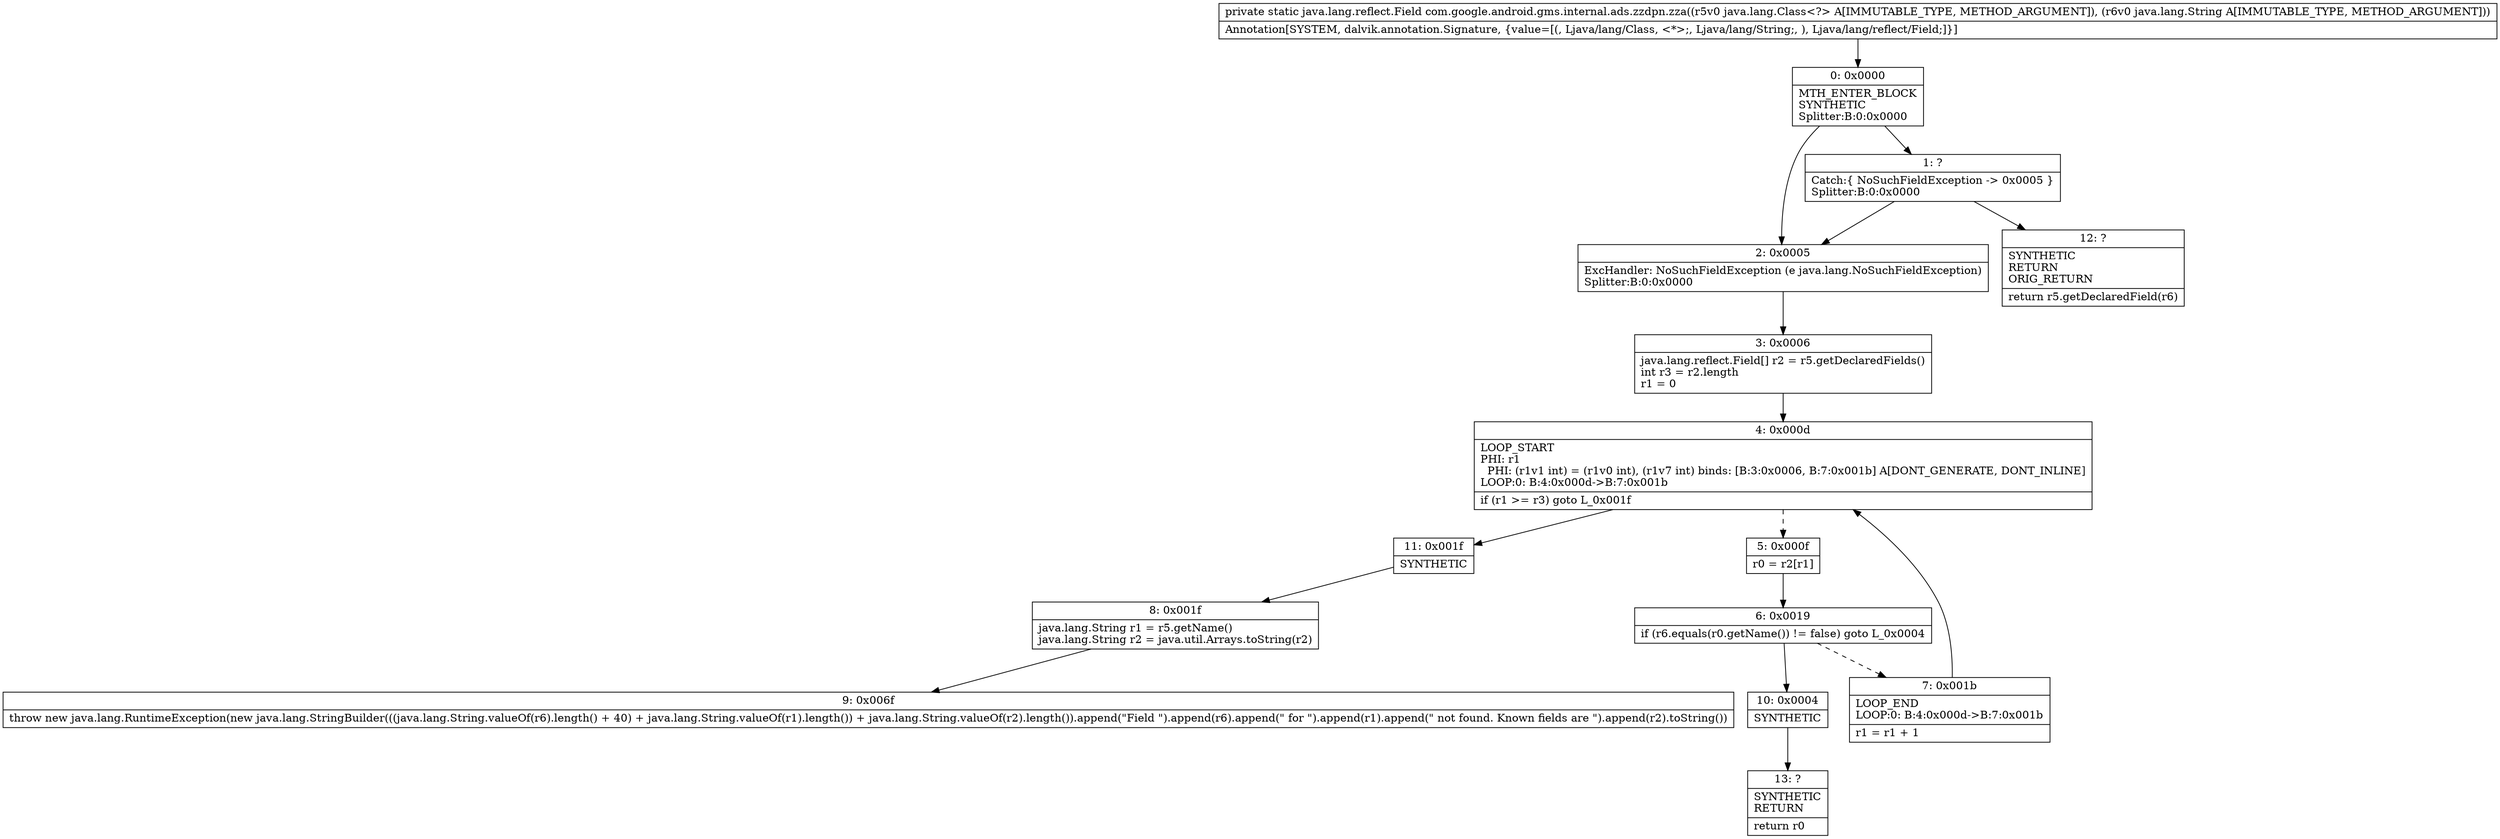 digraph "CFG forcom.google.android.gms.internal.ads.zzdpn.zza(Ljava\/lang\/Class;Ljava\/lang\/String;)Ljava\/lang\/reflect\/Field;" {
Node_0 [shape=record,label="{0\:\ 0x0000|MTH_ENTER_BLOCK\lSYNTHETIC\lSplitter:B:0:0x0000\l}"];
Node_1 [shape=record,label="{1\:\ ?|Catch:\{ NoSuchFieldException \-\> 0x0005 \}\lSplitter:B:0:0x0000\l}"];
Node_2 [shape=record,label="{2\:\ 0x0005|ExcHandler: NoSuchFieldException (e java.lang.NoSuchFieldException)\lSplitter:B:0:0x0000\l}"];
Node_3 [shape=record,label="{3\:\ 0x0006|java.lang.reflect.Field[] r2 = r5.getDeclaredFields()\lint r3 = r2.length\lr1 = 0\l}"];
Node_4 [shape=record,label="{4\:\ 0x000d|LOOP_START\lPHI: r1 \l  PHI: (r1v1 int) = (r1v0 int), (r1v7 int) binds: [B:3:0x0006, B:7:0x001b] A[DONT_GENERATE, DONT_INLINE]\lLOOP:0: B:4:0x000d\-\>B:7:0x001b\l|if (r1 \>= r3) goto L_0x001f\l}"];
Node_5 [shape=record,label="{5\:\ 0x000f|r0 = r2[r1]\l}"];
Node_6 [shape=record,label="{6\:\ 0x0019|if (r6.equals(r0.getName()) != false) goto L_0x0004\l}"];
Node_7 [shape=record,label="{7\:\ 0x001b|LOOP_END\lLOOP:0: B:4:0x000d\-\>B:7:0x001b\l|r1 = r1 + 1\l}"];
Node_8 [shape=record,label="{8\:\ 0x001f|java.lang.String r1 = r5.getName()\ljava.lang.String r2 = java.util.Arrays.toString(r2)\l}"];
Node_9 [shape=record,label="{9\:\ 0x006f|throw new java.lang.RuntimeException(new java.lang.StringBuilder(((java.lang.String.valueOf(r6).length() + 40) + java.lang.String.valueOf(r1).length()) + java.lang.String.valueOf(r2).length()).append(\"Field \").append(r6).append(\" for \").append(r1).append(\" not found. Known fields are \").append(r2).toString())\l}"];
Node_10 [shape=record,label="{10\:\ 0x0004|SYNTHETIC\l}"];
Node_11 [shape=record,label="{11\:\ 0x001f|SYNTHETIC\l}"];
Node_12 [shape=record,label="{12\:\ ?|SYNTHETIC\lRETURN\lORIG_RETURN\l|return r5.getDeclaredField(r6)\l}"];
Node_13 [shape=record,label="{13\:\ ?|SYNTHETIC\lRETURN\l|return r0\l}"];
MethodNode[shape=record,label="{private static java.lang.reflect.Field com.google.android.gms.internal.ads.zzdpn.zza((r5v0 java.lang.Class\<?\> A[IMMUTABLE_TYPE, METHOD_ARGUMENT]), (r6v0 java.lang.String A[IMMUTABLE_TYPE, METHOD_ARGUMENT]))  | Annotation[SYSTEM, dalvik.annotation.Signature, \{value=[(, Ljava\/lang\/Class, \<*\>;, Ljava\/lang\/String;, ), Ljava\/lang\/reflect\/Field;]\}]\l}"];
MethodNode -> Node_0;
Node_0 -> Node_1;
Node_0 -> Node_2;
Node_1 -> Node_2;
Node_1 -> Node_12;
Node_2 -> Node_3;
Node_3 -> Node_4;
Node_4 -> Node_5[style=dashed];
Node_4 -> Node_11;
Node_5 -> Node_6;
Node_6 -> Node_7[style=dashed];
Node_6 -> Node_10;
Node_7 -> Node_4;
Node_8 -> Node_9;
Node_10 -> Node_13;
Node_11 -> Node_8;
}

